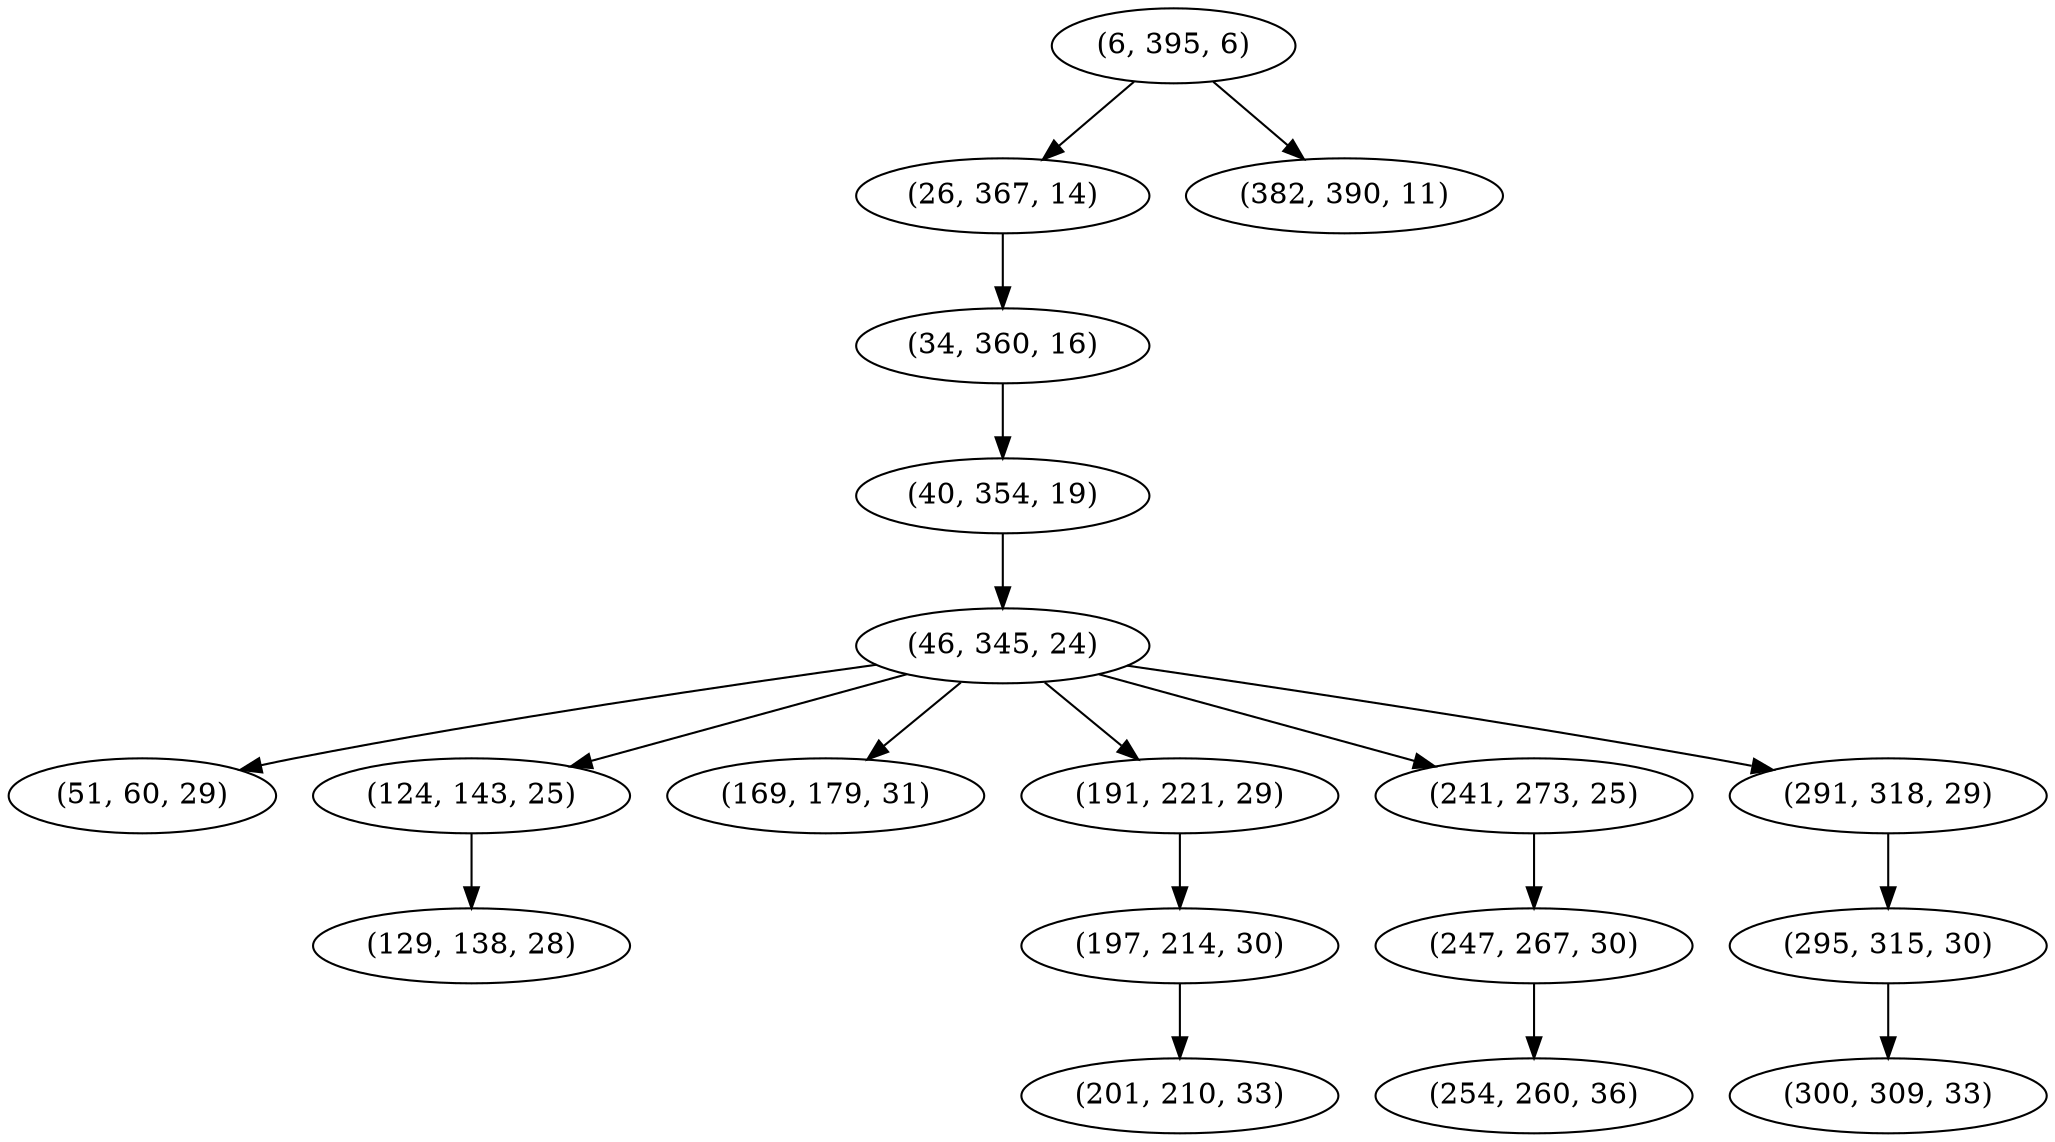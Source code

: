 digraph tree {
    "(6, 395, 6)";
    "(26, 367, 14)";
    "(34, 360, 16)";
    "(40, 354, 19)";
    "(46, 345, 24)";
    "(51, 60, 29)";
    "(124, 143, 25)";
    "(129, 138, 28)";
    "(169, 179, 31)";
    "(191, 221, 29)";
    "(197, 214, 30)";
    "(201, 210, 33)";
    "(241, 273, 25)";
    "(247, 267, 30)";
    "(254, 260, 36)";
    "(291, 318, 29)";
    "(295, 315, 30)";
    "(300, 309, 33)";
    "(382, 390, 11)";
    "(6, 395, 6)" -> "(26, 367, 14)";
    "(6, 395, 6)" -> "(382, 390, 11)";
    "(26, 367, 14)" -> "(34, 360, 16)";
    "(34, 360, 16)" -> "(40, 354, 19)";
    "(40, 354, 19)" -> "(46, 345, 24)";
    "(46, 345, 24)" -> "(51, 60, 29)";
    "(46, 345, 24)" -> "(124, 143, 25)";
    "(46, 345, 24)" -> "(169, 179, 31)";
    "(46, 345, 24)" -> "(191, 221, 29)";
    "(46, 345, 24)" -> "(241, 273, 25)";
    "(46, 345, 24)" -> "(291, 318, 29)";
    "(124, 143, 25)" -> "(129, 138, 28)";
    "(191, 221, 29)" -> "(197, 214, 30)";
    "(197, 214, 30)" -> "(201, 210, 33)";
    "(241, 273, 25)" -> "(247, 267, 30)";
    "(247, 267, 30)" -> "(254, 260, 36)";
    "(291, 318, 29)" -> "(295, 315, 30)";
    "(295, 315, 30)" -> "(300, 309, 33)";
}
